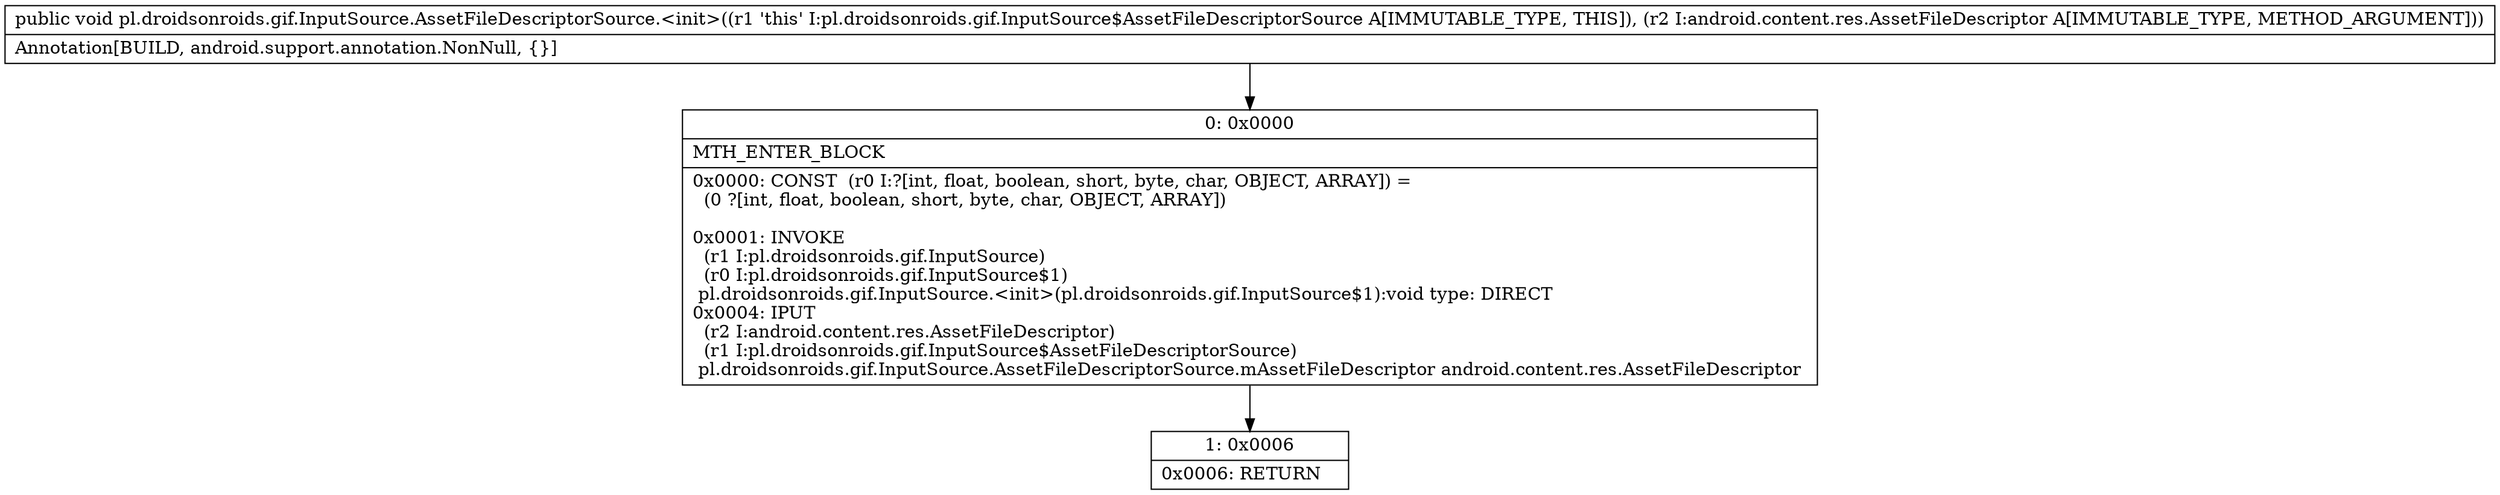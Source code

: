 digraph "CFG forpl.droidsonroids.gif.InputSource.AssetFileDescriptorSource.\<init\>(Landroid\/content\/res\/AssetFileDescriptor;)V" {
Node_0 [shape=record,label="{0\:\ 0x0000|MTH_ENTER_BLOCK\l|0x0000: CONST  (r0 I:?[int, float, boolean, short, byte, char, OBJECT, ARRAY]) = \l  (0 ?[int, float, boolean, short, byte, char, OBJECT, ARRAY])\l \l0x0001: INVOKE  \l  (r1 I:pl.droidsonroids.gif.InputSource)\l  (r0 I:pl.droidsonroids.gif.InputSource$1)\l pl.droidsonroids.gif.InputSource.\<init\>(pl.droidsonroids.gif.InputSource$1):void type: DIRECT \l0x0004: IPUT  \l  (r2 I:android.content.res.AssetFileDescriptor)\l  (r1 I:pl.droidsonroids.gif.InputSource$AssetFileDescriptorSource)\l pl.droidsonroids.gif.InputSource.AssetFileDescriptorSource.mAssetFileDescriptor android.content.res.AssetFileDescriptor \l}"];
Node_1 [shape=record,label="{1\:\ 0x0006|0x0006: RETURN   \l}"];
MethodNode[shape=record,label="{public void pl.droidsonroids.gif.InputSource.AssetFileDescriptorSource.\<init\>((r1 'this' I:pl.droidsonroids.gif.InputSource$AssetFileDescriptorSource A[IMMUTABLE_TYPE, THIS]), (r2 I:android.content.res.AssetFileDescriptor A[IMMUTABLE_TYPE, METHOD_ARGUMENT]))  | Annotation[BUILD, android.support.annotation.NonNull, \{\}]\l}"];
MethodNode -> Node_0;
Node_0 -> Node_1;
}

